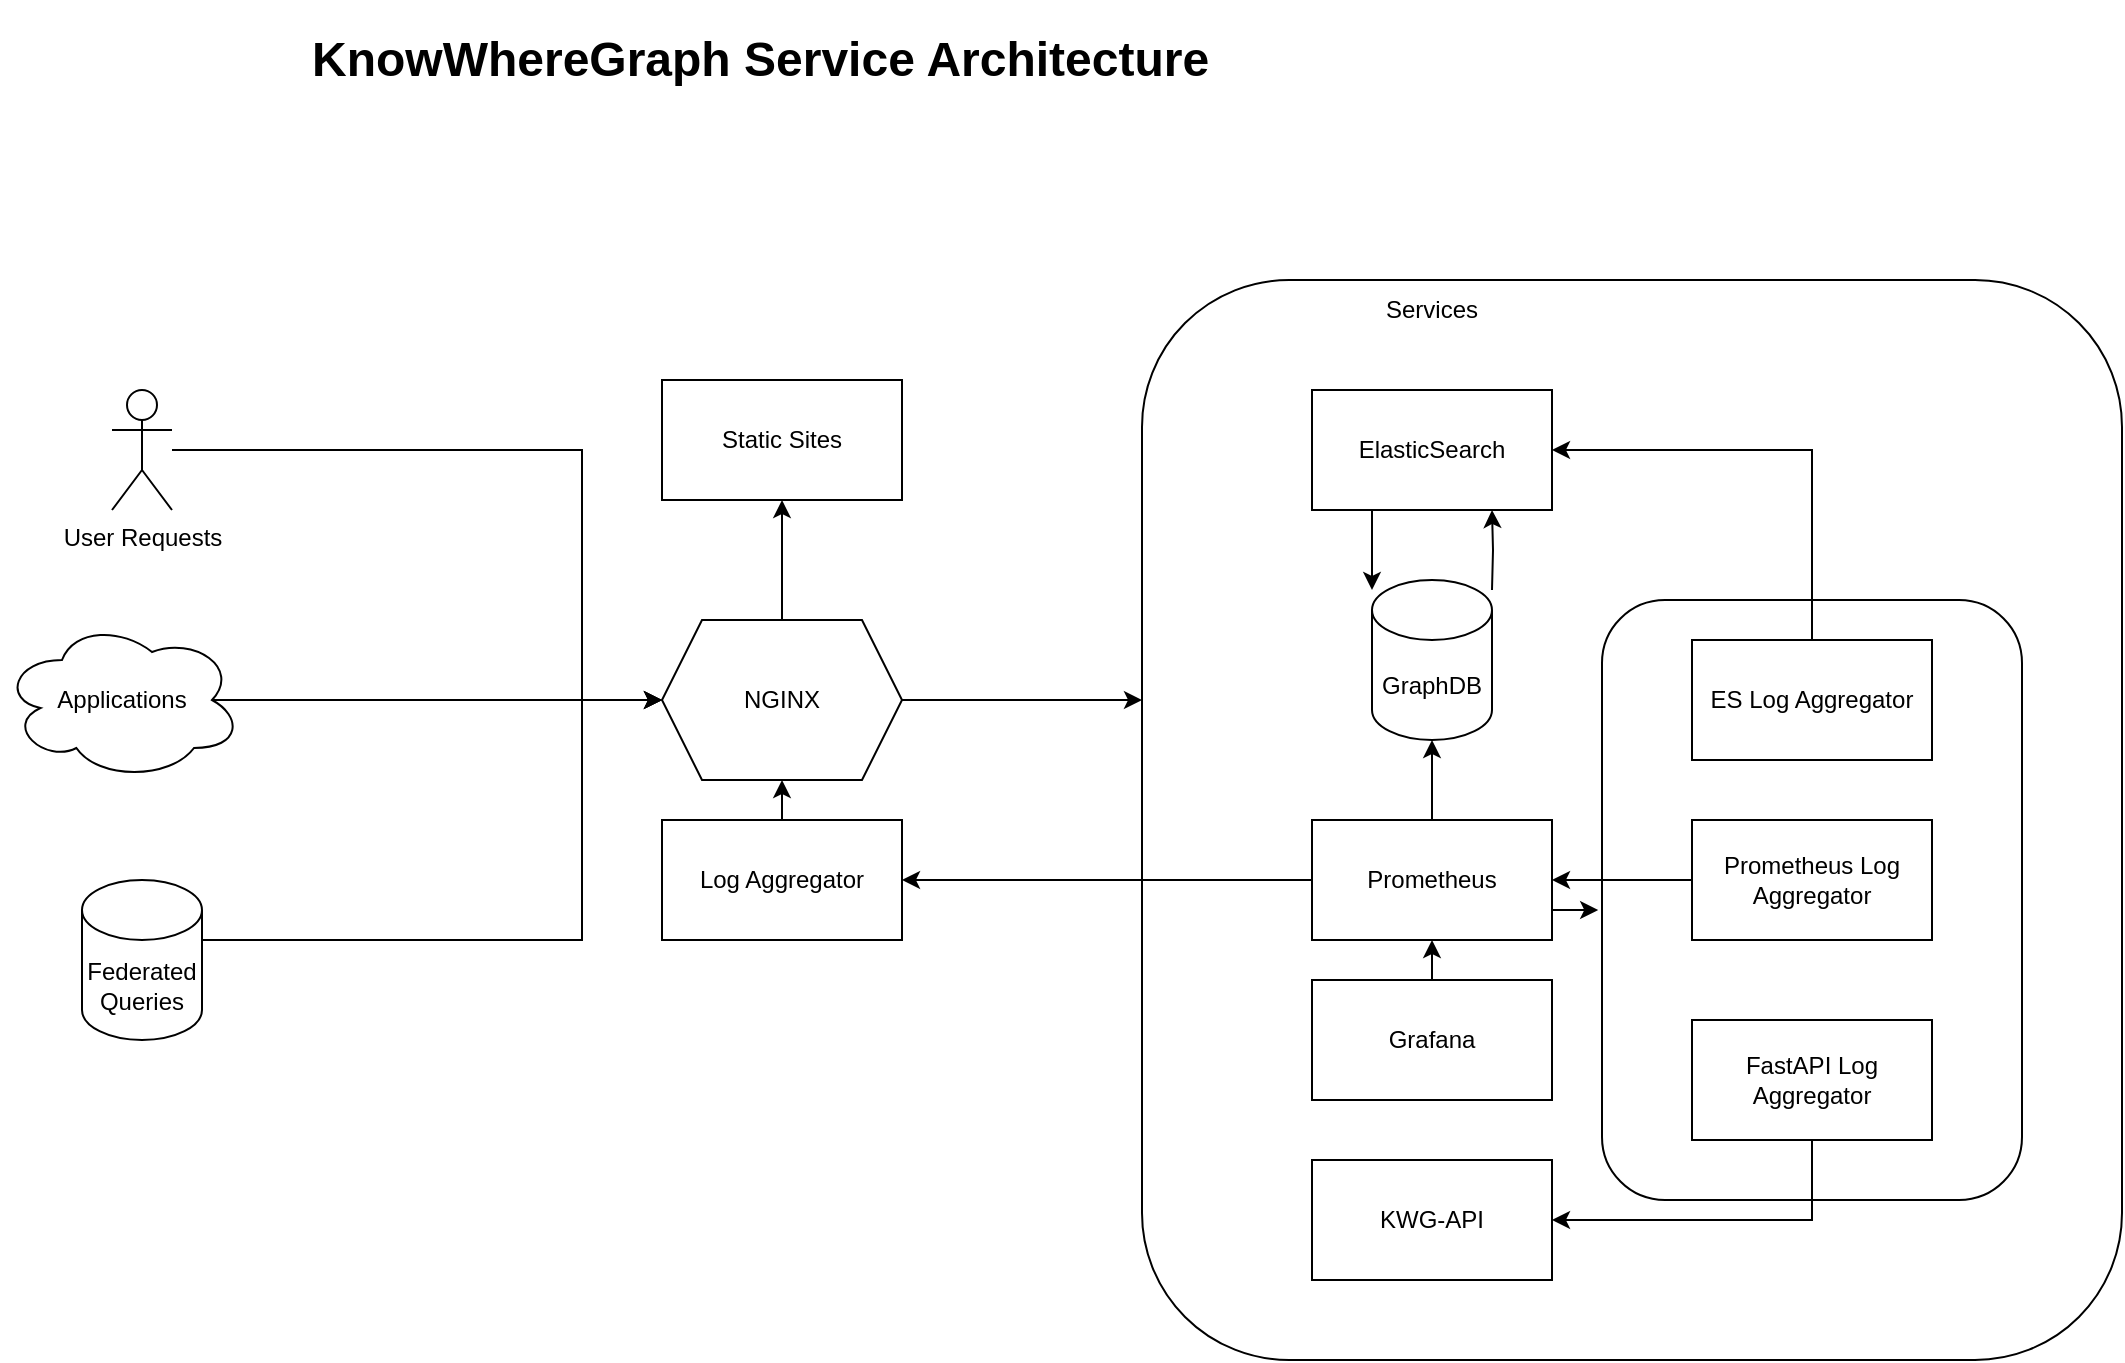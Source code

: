 <mxfile version="21.6.8" type="device">
  <diagram name="Page-1" id="OPUkF60SnhVL-nQb0_EN">
    <mxGraphModel dx="1978" dy="661" grid="1" gridSize="10" guides="1" tooltips="1" connect="1" arrows="1" fold="1" page="1" pageScale="1" pageWidth="850" pageHeight="1100" math="0" shadow="0">
      <root>
        <mxCell id="0" />
        <mxCell id="1" parent="0" />
        <mxCell id="o2zZOjsFPtR7EzzBHycX-5" style="edgeStyle=orthogonalEdgeStyle;rounded=0;orthogonalLoop=1;jettySize=auto;html=1;entryX=0;entryY=0.5;entryDx=0;entryDy=0;" parent="1" source="bfEAvRUTJWZLDOOlSC79-12" target="o2zZOjsFPtR7EzzBHycX-3" edge="1">
          <mxGeometry relative="1" as="geometry">
            <mxPoint x="125" y="380" as="sourcePoint" />
            <Array as="points">
              <mxPoint x="230" y="255" />
              <mxPoint x="230" y="380" />
            </Array>
          </mxGeometry>
        </mxCell>
        <mxCell id="o2zZOjsFPtR7EzzBHycX-6" style="edgeStyle=orthogonalEdgeStyle;rounded=0;orthogonalLoop=1;jettySize=auto;html=1;exitX=1;exitY=0.5;exitDx=0;exitDy=0;entryX=0;entryY=0.5;entryDx=0;entryDy=0;" parent="1" source="o2zZOjsFPtR7EzzBHycX-3" edge="1">
          <mxGeometry relative="1" as="geometry">
            <mxPoint x="510" y="380" as="targetPoint" />
          </mxGeometry>
        </mxCell>
        <mxCell id="19" style="edgeStyle=none;html=1;exitX=0.5;exitY=0;exitDx=0;exitDy=0;" parent="1" source="o2zZOjsFPtR7EzzBHycX-3" target="bfEAvRUTJWZLDOOlSC79-8" edge="1">
          <mxGeometry relative="1" as="geometry" />
        </mxCell>
        <mxCell id="o2zZOjsFPtR7EzzBHycX-3" value="NGINX" style="shape=hexagon;perimeter=hexagonPerimeter2;whiteSpace=wrap;html=1;fixedSize=1;" parent="1" vertex="1">
          <mxGeometry x="270" y="340" width="120" height="80" as="geometry" />
        </mxCell>
        <mxCell id="bfEAvRUTJWZLDOOlSC79-1" value="" style="rounded=1;whiteSpace=wrap;html=1;" parent="1" vertex="1">
          <mxGeometry x="510" y="170" width="490" height="540" as="geometry" />
        </mxCell>
        <mxCell id="bfEAvRUTJWZLDOOlSC79-7" style="edgeStyle=orthogonalEdgeStyle;rounded=0;orthogonalLoop=1;jettySize=auto;html=1;exitX=0.75;exitY=0;exitDx=0;exitDy=0;entryX=0.75;entryY=1;entryDx=0;entryDy=0;" parent="1" target="bfEAvRUTJWZLDOOlSC79-3" edge="1">
          <mxGeometry relative="1" as="geometry">
            <mxPoint x="685" y="325" as="sourcePoint" />
          </mxGeometry>
        </mxCell>
        <mxCell id="bfEAvRUTJWZLDOOlSC79-6" style="edgeStyle=orthogonalEdgeStyle;rounded=0;orthogonalLoop=1;jettySize=auto;html=1;exitX=0.25;exitY=1;exitDx=0;exitDy=0;entryX=0.25;entryY=0;entryDx=0;entryDy=0;" parent="1" source="bfEAvRUTJWZLDOOlSC79-3" edge="1">
          <mxGeometry relative="1" as="geometry">
            <mxPoint x="625" y="325" as="targetPoint" />
          </mxGeometry>
        </mxCell>
        <mxCell id="bfEAvRUTJWZLDOOlSC79-3" value="ElasticSearch" style="rounded=0;whiteSpace=wrap;html=1;" parent="1" vertex="1">
          <mxGeometry x="595" y="225" width="120" height="60" as="geometry" />
        </mxCell>
        <mxCell id="bfEAvRUTJWZLDOOlSC79-8" value="Static Sites" style="rounded=0;whiteSpace=wrap;html=1;" parent="1" vertex="1">
          <mxGeometry x="270" y="220" width="120" height="60" as="geometry" />
        </mxCell>
        <mxCell id="bfEAvRUTJWZLDOOlSC79-10" value="Services" style="text;html=1;strokeColor=none;fillColor=none;align=center;verticalAlign=middle;whiteSpace=wrap;rounded=0;" parent="1" vertex="1">
          <mxGeometry x="625" y="170" width="60" height="30" as="geometry" />
        </mxCell>
        <mxCell id="bfEAvRUTJWZLDOOlSC79-12" value="User Requests" style="shape=umlActor;verticalLabelPosition=bottom;verticalAlign=top;html=1;outlineConnect=0;" parent="1" vertex="1">
          <mxGeometry x="-5" y="225" width="30" height="60" as="geometry" />
        </mxCell>
        <mxCell id="bfEAvRUTJWZLDOOlSC79-13" value="GraphDB" style="shape=cylinder3;whiteSpace=wrap;html=1;boundedLbl=1;backgroundOutline=1;size=15;" parent="1" vertex="1">
          <mxGeometry x="625" y="320" width="60" height="80" as="geometry" />
        </mxCell>
        <mxCell id="bfEAvRUTJWZLDOOlSC79-15" style="edgeStyle=orthogonalEdgeStyle;rounded=0;orthogonalLoop=1;jettySize=auto;html=1;exitX=1;exitY=0.5;exitDx=0;exitDy=0;exitPerimeter=0;entryX=0;entryY=0.5;entryDx=0;entryDy=0;" parent="1" source="bfEAvRUTJWZLDOOlSC79-14" target="o2zZOjsFPtR7EzzBHycX-3" edge="1">
          <mxGeometry relative="1" as="geometry">
            <Array as="points">
              <mxPoint x="230" y="500" />
              <mxPoint x="230" y="380" />
            </Array>
          </mxGeometry>
        </mxCell>
        <mxCell id="bfEAvRUTJWZLDOOlSC79-14" value="&lt;div&gt;Federated&lt;/div&gt;&lt;div&gt;Queries&lt;br&gt;&lt;/div&gt;" style="shape=cylinder3;whiteSpace=wrap;html=1;boundedLbl=1;backgroundOutline=1;size=15;" parent="1" vertex="1">
          <mxGeometry x="-20" y="470" width="60" height="80" as="geometry" />
        </mxCell>
        <mxCell id="bfEAvRUTJWZLDOOlSC79-17" style="edgeStyle=orthogonalEdgeStyle;rounded=0;orthogonalLoop=1;jettySize=auto;html=1;exitX=0.875;exitY=0.5;exitDx=0;exitDy=0;exitPerimeter=0;" parent="1" source="bfEAvRUTJWZLDOOlSC79-16" target="o2zZOjsFPtR7EzzBHycX-3" edge="1">
          <mxGeometry relative="1" as="geometry" />
        </mxCell>
        <mxCell id="bfEAvRUTJWZLDOOlSC79-16" value="Applications" style="ellipse;shape=cloud;whiteSpace=wrap;html=1;" parent="1" vertex="1">
          <mxGeometry x="-60" y="340" width="120" height="80" as="geometry" />
        </mxCell>
        <mxCell id="2" value="&lt;h1&gt;KnowWhereGraph Service Architecture&lt;/h1&gt;" style="text;html=1;strokeColor=none;fillColor=none;spacing=5;spacingTop=-20;whiteSpace=wrap;overflow=hidden;rounded=0;" parent="1" vertex="1">
          <mxGeometry x="90" y="40" width="480" height="60" as="geometry" />
        </mxCell>
        <mxCell id="18" style="edgeStyle=none;html=1;exitX=0.5;exitY=0;exitDx=0;exitDy=0;entryX=0.5;entryY=1;entryDx=0;entryDy=0;" parent="1" source="3" target="4" edge="1">
          <mxGeometry relative="1" as="geometry" />
        </mxCell>
        <mxCell id="3" value="Grafana" style="rounded=0;whiteSpace=wrap;html=1;" parent="1" vertex="1">
          <mxGeometry x="595" y="520" width="120" height="60" as="geometry" />
        </mxCell>
        <mxCell id="11" style="edgeStyle=none;html=1;exitX=0;exitY=0.5;exitDx=0;exitDy=0;" parent="1" source="4" target="9" edge="1">
          <mxGeometry relative="1" as="geometry" />
        </mxCell>
        <mxCell id="16" style="edgeStyle=none;html=1;exitX=0.5;exitY=0;exitDx=0;exitDy=0;entryX=0.5;entryY=1;entryDx=0;entryDy=0;entryPerimeter=0;" parent="1" source="4" target="bfEAvRUTJWZLDOOlSC79-13" edge="1">
          <mxGeometry relative="1" as="geometry" />
        </mxCell>
        <mxCell id="3-iNijcpR1x3kiwPAtHP-30" style="edgeStyle=orthogonalEdgeStyle;rounded=0;orthogonalLoop=1;jettySize=auto;html=1;exitX=1;exitY=0.75;exitDx=0;exitDy=0;entryX=-0.009;entryY=0.516;entryDx=0;entryDy=0;entryPerimeter=0;" edge="1" parent="1" source="4" target="24">
          <mxGeometry relative="1" as="geometry" />
        </mxCell>
        <mxCell id="4" value="Prometheus" style="rounded=0;whiteSpace=wrap;html=1;" parent="1" vertex="1">
          <mxGeometry x="595" y="440" width="120" height="60" as="geometry" />
        </mxCell>
        <mxCell id="10" style="edgeStyle=none;html=1;exitX=0.5;exitY=0;exitDx=0;exitDy=0;entryX=0.5;entryY=1;entryDx=0;entryDy=0;" parent="1" source="9" target="o2zZOjsFPtR7EzzBHycX-3" edge="1">
          <mxGeometry relative="1" as="geometry" />
        </mxCell>
        <mxCell id="9" value="Log Aggregator" style="rounded=0;whiteSpace=wrap;html=1;" parent="1" vertex="1">
          <mxGeometry x="270" y="440" width="120" height="60" as="geometry" />
        </mxCell>
        <mxCell id="20" value="KWG-API" style="rounded=0;whiteSpace=wrap;html=1;" parent="1" vertex="1">
          <mxGeometry x="595" y="610" width="120" height="60" as="geometry" />
        </mxCell>
        <mxCell id="24" value="" style="rounded=1;whiteSpace=wrap;html=1;" parent="1" vertex="1">
          <mxGeometry x="740" y="330" width="210" height="300" as="geometry" />
        </mxCell>
        <mxCell id="3-iNijcpR1x3kiwPAtHP-25" style="edgeStyle=orthogonalEdgeStyle;rounded=0;orthogonalLoop=1;jettySize=auto;html=1;exitX=0.5;exitY=0;exitDx=0;exitDy=0;entryX=1;entryY=0.5;entryDx=0;entryDy=0;" edge="1" parent="1" source="7" target="bfEAvRUTJWZLDOOlSC79-3">
          <mxGeometry relative="1" as="geometry" />
        </mxCell>
        <mxCell id="7" value="ES Log Aggregator" style="rounded=0;whiteSpace=wrap;html=1;" parent="1" vertex="1">
          <mxGeometry x="785" y="350" width="120" height="60" as="geometry" />
        </mxCell>
        <mxCell id="3-iNijcpR1x3kiwPAtHP-26" style="edgeStyle=orthogonalEdgeStyle;rounded=0;orthogonalLoop=1;jettySize=auto;html=1;exitX=0;exitY=0.5;exitDx=0;exitDy=0;entryX=1;entryY=0.5;entryDx=0;entryDy=0;" edge="1" parent="1" source="5" target="4">
          <mxGeometry relative="1" as="geometry" />
        </mxCell>
        <mxCell id="5" value="Prometheus Log Aggregator" style="rounded=0;whiteSpace=wrap;html=1;" parent="1" vertex="1">
          <mxGeometry x="785" y="440" width="120" height="60" as="geometry" />
        </mxCell>
        <mxCell id="3-iNijcpR1x3kiwPAtHP-27" style="edgeStyle=orthogonalEdgeStyle;rounded=0;orthogonalLoop=1;jettySize=auto;html=1;exitX=0.5;exitY=1;exitDx=0;exitDy=0;entryX=1;entryY=0.5;entryDx=0;entryDy=0;" edge="1" parent="1" source="22" target="20">
          <mxGeometry relative="1" as="geometry" />
        </mxCell>
        <mxCell id="22" value="FastAPI Log Aggregator" style="rounded=0;whiteSpace=wrap;html=1;" parent="1" vertex="1">
          <mxGeometry x="785" y="540" width="120" height="60" as="geometry" />
        </mxCell>
      </root>
    </mxGraphModel>
  </diagram>
</mxfile>
